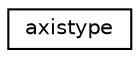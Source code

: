digraph "Graphical Class Hierarchy"
{
 // INTERACTIVE_SVG=YES
 // LATEX_PDF_SIZE
  edge [fontname="Helvetica",fontsize="10",labelfontname="Helvetica",labelfontsize="10"];
  node [fontname="Helvetica",fontsize="10",shape=record];
  rankdir="LR";
  Node0 [label="axistype",height=0.2,width=0.4,color="black", fillcolor="white", style="filled",URL="$group__mpp__io__mod.html#structmpp__io__mod_1_1axistype",tooltip=" "];
}
